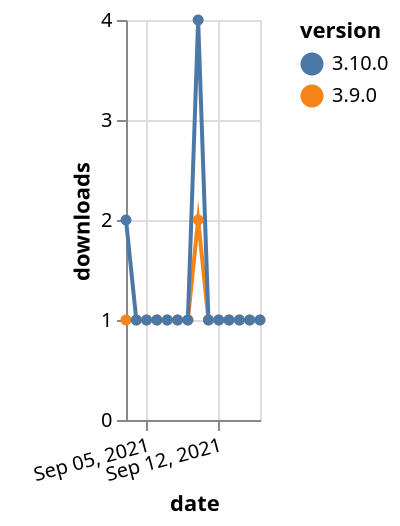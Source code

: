 {"$schema": "https://vega.github.io/schema/vega-lite/v5.json", "description": "A simple bar chart with embedded data.", "data": {"values": [{"date": "2021-09-03", "total": 167, "delta": 1, "version": "3.9.0"}, {"date": "2021-09-04", "total": 168, "delta": 1, "version": "3.9.0"}, {"date": "2021-09-05", "total": 169, "delta": 1, "version": "3.9.0"}, {"date": "2021-09-06", "total": 170, "delta": 1, "version": "3.9.0"}, {"date": "2021-09-07", "total": 171, "delta": 1, "version": "3.9.0"}, {"date": "2021-09-08", "total": 172, "delta": 1, "version": "3.9.0"}, {"date": "2021-09-09", "total": 173, "delta": 1, "version": "3.9.0"}, {"date": "2021-09-10", "total": 175, "delta": 2, "version": "3.9.0"}, {"date": "2021-09-11", "total": 176, "delta": 1, "version": "3.9.0"}, {"date": "2021-09-12", "total": 177, "delta": 1, "version": "3.9.0"}, {"date": "2021-09-13", "total": 178, "delta": 1, "version": "3.9.0"}, {"date": "2021-09-14", "total": 179, "delta": 1, "version": "3.9.0"}, {"date": "2021-09-15", "total": 180, "delta": 1, "version": "3.9.0"}, {"date": "2021-09-16", "total": 181, "delta": 1, "version": "3.9.0"}, {"date": "2021-09-03", "total": 222, "delta": 2, "version": "3.10.0"}, {"date": "2021-09-04", "total": 223, "delta": 1, "version": "3.10.0"}, {"date": "2021-09-05", "total": 224, "delta": 1, "version": "3.10.0"}, {"date": "2021-09-06", "total": 225, "delta": 1, "version": "3.10.0"}, {"date": "2021-09-07", "total": 226, "delta": 1, "version": "3.10.0"}, {"date": "2021-09-08", "total": 227, "delta": 1, "version": "3.10.0"}, {"date": "2021-09-09", "total": 228, "delta": 1, "version": "3.10.0"}, {"date": "2021-09-10", "total": 232, "delta": 4, "version": "3.10.0"}, {"date": "2021-09-11", "total": 233, "delta": 1, "version": "3.10.0"}, {"date": "2021-09-12", "total": 234, "delta": 1, "version": "3.10.0"}, {"date": "2021-09-13", "total": 235, "delta": 1, "version": "3.10.0"}, {"date": "2021-09-14", "total": 236, "delta": 1, "version": "3.10.0"}, {"date": "2021-09-15", "total": 237, "delta": 1, "version": "3.10.0"}, {"date": "2021-09-16", "total": 238, "delta": 1, "version": "3.10.0"}]}, "width": "container", "mark": {"type": "line", "point": {"filled": true}}, "encoding": {"x": {"field": "date", "type": "temporal", "timeUnit": "yearmonthdate", "title": "date", "axis": {"labelAngle": -15}}, "y": {"field": "delta", "type": "quantitative", "title": "downloads"}, "color": {"field": "version", "type": "nominal"}, "tooltip": {"field": "delta"}}}
